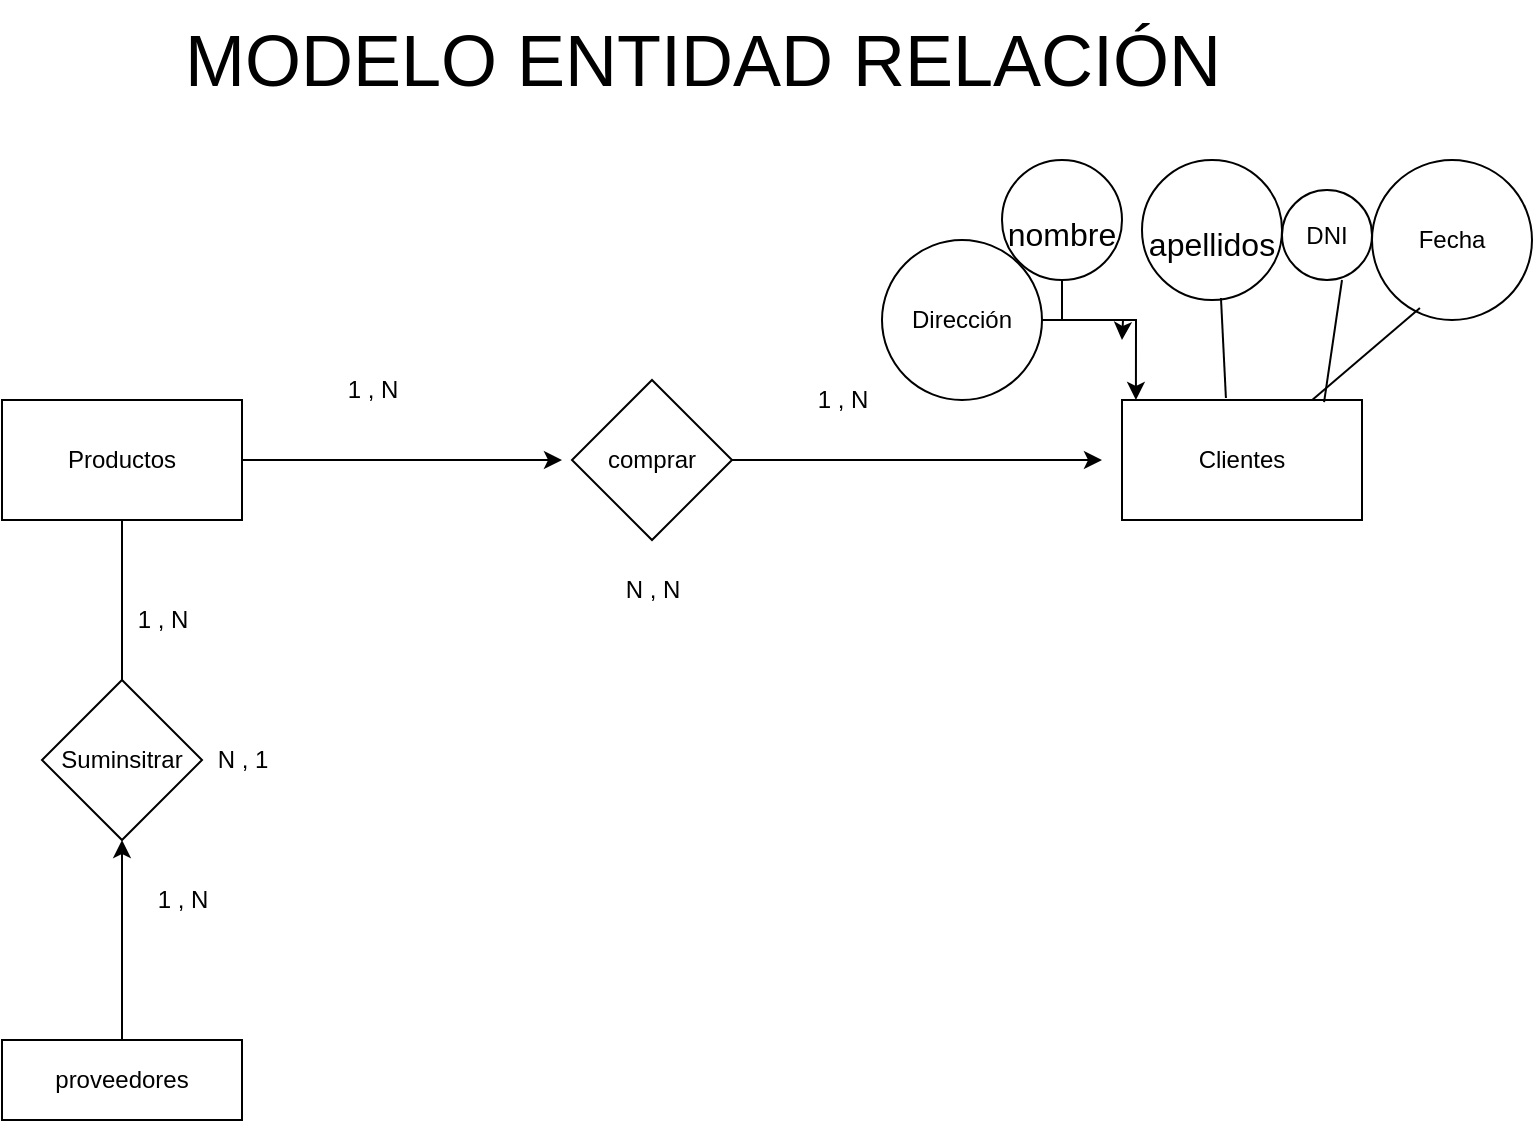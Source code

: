 <mxfile version="20.8.16" type="github">
  <diagram id="R2lEEEUBdFMjLlhIrx00" name="Page-1">
    <mxGraphModel dx="1434" dy="796" grid="1" gridSize="10" guides="1" tooltips="1" connect="1" arrows="1" fold="1" page="1" pageScale="1" pageWidth="850" pageHeight="1100" math="0" shadow="0" extFonts="Permanent Marker^https://fonts.googleapis.com/css?family=Permanent+Marker">
      <root>
        <mxCell id="0" />
        <mxCell id="1" parent="0" />
        <mxCell id="u7q2TlzkQ2XdnOhE7I1g-4" style="edgeStyle=orthogonalEdgeStyle;rounded=0;orthogonalLoop=1;jettySize=auto;html=1;exitX=1;exitY=0.5;exitDx=0;exitDy=0;" edge="1" parent="1" source="u7q2TlzkQ2XdnOhE7I1g-1">
          <mxGeometry relative="1" as="geometry">
            <mxPoint x="340" y="290" as="targetPoint" />
          </mxGeometry>
        </mxCell>
        <mxCell id="u7q2TlzkQ2XdnOhE7I1g-1" value="Productos" style="rounded=0;whiteSpace=wrap;html=1;" vertex="1" parent="1">
          <mxGeometry x="60" y="260" width="120" height="60" as="geometry" />
        </mxCell>
        <mxCell id="u7q2TlzkQ2XdnOhE7I1g-5" style="edgeStyle=orthogonalEdgeStyle;rounded=0;orthogonalLoop=1;jettySize=auto;html=1;exitX=1;exitY=0.5;exitDx=0;exitDy=0;strokeColor=default;" edge="1" parent="1" source="u7q2TlzkQ2XdnOhE7I1g-2">
          <mxGeometry relative="1" as="geometry">
            <mxPoint x="610" y="290" as="targetPoint" />
          </mxGeometry>
        </mxCell>
        <mxCell id="u7q2TlzkQ2XdnOhE7I1g-2" value="comprar" style="rhombus;whiteSpace=wrap;html=1;" vertex="1" parent="1">
          <mxGeometry x="345" y="250" width="80" height="80" as="geometry" />
        </mxCell>
        <mxCell id="u7q2TlzkQ2XdnOhE7I1g-3" value="Clientes" style="rounded=0;whiteSpace=wrap;html=1;" vertex="1" parent="1">
          <mxGeometry x="620" y="260" width="120" height="60" as="geometry" />
        </mxCell>
        <mxCell id="u7q2TlzkQ2XdnOhE7I1g-11" value="" style="endArrow=none;html=1;rounded=0;strokeColor=default;entryX=0.5;entryY=1;entryDx=0;entryDy=0;" edge="1" parent="1" target="u7q2TlzkQ2XdnOhE7I1g-1">
          <mxGeometry width="50" height="50" relative="1" as="geometry">
            <mxPoint x="120" y="400" as="sourcePoint" />
            <mxPoint x="150" y="320" as="targetPoint" />
          </mxGeometry>
        </mxCell>
        <mxCell id="u7q2TlzkQ2XdnOhE7I1g-12" value="Suminsitrar" style="rhombus;whiteSpace=wrap;html=1;" vertex="1" parent="1">
          <mxGeometry x="80" y="400" width="80" height="80" as="geometry" />
        </mxCell>
        <mxCell id="u7q2TlzkQ2XdnOhE7I1g-14" style="edgeStyle=orthogonalEdgeStyle;rounded=0;orthogonalLoop=1;jettySize=auto;html=1;strokeColor=default;" edge="1" parent="1" source="u7q2TlzkQ2XdnOhE7I1g-13" target="u7q2TlzkQ2XdnOhE7I1g-12">
          <mxGeometry relative="1" as="geometry" />
        </mxCell>
        <mxCell id="u7q2TlzkQ2XdnOhE7I1g-13" value="proveedores" style="rounded=0;whiteSpace=wrap;html=1;" vertex="1" parent="1">
          <mxGeometry x="60" y="580" width="120" height="40" as="geometry" />
        </mxCell>
        <mxCell id="u7q2TlzkQ2XdnOhE7I1g-16" value="1 , N" style="text;html=1;align=center;verticalAlign=middle;resizable=0;points=[];autosize=1;strokeColor=none;fillColor=none;" vertex="1" parent="1">
          <mxGeometry x="220" y="240" width="50" height="30" as="geometry" />
        </mxCell>
        <mxCell id="u7q2TlzkQ2XdnOhE7I1g-17" value="1 , N" style="text;html=1;align=center;verticalAlign=middle;resizable=0;points=[];autosize=1;strokeColor=none;fillColor=none;" vertex="1" parent="1">
          <mxGeometry x="455" y="245" width="50" height="30" as="geometry" />
        </mxCell>
        <mxCell id="u7q2TlzkQ2XdnOhE7I1g-18" value="N , N" style="text;html=1;align=center;verticalAlign=middle;resizable=0;points=[];autosize=1;strokeColor=none;fillColor=none;" vertex="1" parent="1">
          <mxGeometry x="360" y="340" width="50" height="30" as="geometry" />
        </mxCell>
        <mxCell id="u7q2TlzkQ2XdnOhE7I1g-19" value="1 , N" style="text;html=1;align=center;verticalAlign=middle;resizable=0;points=[];autosize=1;strokeColor=none;fillColor=none;" vertex="1" parent="1">
          <mxGeometry x="115" y="355" width="50" height="30" as="geometry" />
        </mxCell>
        <mxCell id="u7q2TlzkQ2XdnOhE7I1g-20" value="N , 1" style="text;html=1;align=center;verticalAlign=middle;resizable=0;points=[];autosize=1;strokeColor=none;fillColor=none;" vertex="1" parent="1">
          <mxGeometry x="155" y="425" width="50" height="30" as="geometry" />
        </mxCell>
        <mxCell id="u7q2TlzkQ2XdnOhE7I1g-21" value="1 , N" style="text;html=1;align=center;verticalAlign=middle;resizable=0;points=[];autosize=1;strokeColor=none;fillColor=none;" vertex="1" parent="1">
          <mxGeometry x="125" y="495" width="50" height="30" as="geometry" />
        </mxCell>
        <mxCell id="u7q2TlzkQ2XdnOhE7I1g-22" value="&lt;font style=&quot;font-size: 36px;&quot;&gt;MODELO ENTIDAD RELACIÓN&lt;/font&gt;" style="text;html=1;align=center;verticalAlign=middle;resizable=0;points=[];autosize=1;strokeColor=none;fillColor=none;" vertex="1" parent="1">
          <mxGeometry x="140" y="60" width="540" height="60" as="geometry" />
        </mxCell>
        <mxCell id="u7q2TlzkQ2XdnOhE7I1g-29" style="edgeStyle=orthogonalEdgeStyle;rounded=0;orthogonalLoop=1;jettySize=auto;html=1;strokeColor=default;fontSize=12;" edge="1" parent="1" source="u7q2TlzkQ2XdnOhE7I1g-23">
          <mxGeometry relative="1" as="geometry">
            <mxPoint x="620" y="230" as="targetPoint" />
          </mxGeometry>
        </mxCell>
        <mxCell id="u7q2TlzkQ2XdnOhE7I1g-23" value="&lt;font size=&quot;3&quot;&gt;nombre&lt;/font&gt;" style="ellipse;whiteSpace=wrap;html=1;aspect=fixed;fontSize=36;" vertex="1" parent="1">
          <mxGeometry x="560" y="140" width="60" height="60" as="geometry" />
        </mxCell>
        <mxCell id="u7q2TlzkQ2XdnOhE7I1g-24" value="&lt;font size=&quot;3&quot;&gt;apellidos&lt;/font&gt;" style="ellipse;whiteSpace=wrap;html=1;aspect=fixed;fontSize=36;" vertex="1" parent="1">
          <mxGeometry x="630" y="140" width="70" height="70" as="geometry" />
        </mxCell>
        <mxCell id="u7q2TlzkQ2XdnOhE7I1g-25" value="DNI" style="ellipse;whiteSpace=wrap;html=1;aspect=fixed;fontSize=12;" vertex="1" parent="1">
          <mxGeometry x="700" y="155" width="45" height="45" as="geometry" />
        </mxCell>
        <mxCell id="u7q2TlzkQ2XdnOhE7I1g-26" value="Fecha" style="ellipse;whiteSpace=wrap;html=1;aspect=fixed;fontSize=12;" vertex="1" parent="1">
          <mxGeometry x="745" y="140" width="80" height="80" as="geometry" />
        </mxCell>
        <mxCell id="u7q2TlzkQ2XdnOhE7I1g-28" style="edgeStyle=orthogonalEdgeStyle;rounded=0;orthogonalLoop=1;jettySize=auto;html=1;entryX=0.058;entryY=0;entryDx=0;entryDy=0;entryPerimeter=0;strokeColor=default;fontSize=12;" edge="1" parent="1" source="u7q2TlzkQ2XdnOhE7I1g-27" target="u7q2TlzkQ2XdnOhE7I1g-3">
          <mxGeometry relative="1" as="geometry" />
        </mxCell>
        <mxCell id="u7q2TlzkQ2XdnOhE7I1g-27" value="Dirección" style="ellipse;whiteSpace=wrap;html=1;aspect=fixed;fontSize=12;" vertex="1" parent="1">
          <mxGeometry x="500" y="180" width="80" height="80" as="geometry" />
        </mxCell>
        <mxCell id="u7q2TlzkQ2XdnOhE7I1g-32" value="" style="endArrow=none;html=1;rounded=0;strokeColor=default;fontSize=12;exitX=0.842;exitY=0.017;exitDx=0;exitDy=0;exitPerimeter=0;" edge="1" parent="1" source="u7q2TlzkQ2XdnOhE7I1g-3">
          <mxGeometry width="50" height="50" relative="1" as="geometry">
            <mxPoint x="680" y="250" as="sourcePoint" />
            <mxPoint x="730" y="200" as="targetPoint" />
          </mxGeometry>
        </mxCell>
        <mxCell id="u7q2TlzkQ2XdnOhE7I1g-33" value="" style="endArrow=none;html=1;rounded=0;strokeColor=default;fontSize=12;" edge="1" parent="1" source="u7q2TlzkQ2XdnOhE7I1g-3">
          <mxGeometry width="50" height="50" relative="1" as="geometry">
            <mxPoint x="760" y="275" as="sourcePoint" />
            <mxPoint x="768.96" y="213.98" as="targetPoint" />
          </mxGeometry>
        </mxCell>
        <mxCell id="u7q2TlzkQ2XdnOhE7I1g-34" value="" style="endArrow=none;html=1;rounded=0;strokeColor=default;fontSize=12;exitX=0.433;exitY=-0.017;exitDx=0;exitDy=0;exitPerimeter=0;" edge="1" parent="1" source="u7q2TlzkQ2XdnOhE7I1g-3">
          <mxGeometry width="50" height="50" relative="1" as="geometry">
            <mxPoint x="660" y="250" as="sourcePoint" />
            <mxPoint x="669.48" y="208.98" as="targetPoint" />
          </mxGeometry>
        </mxCell>
      </root>
    </mxGraphModel>
  </diagram>
</mxfile>
